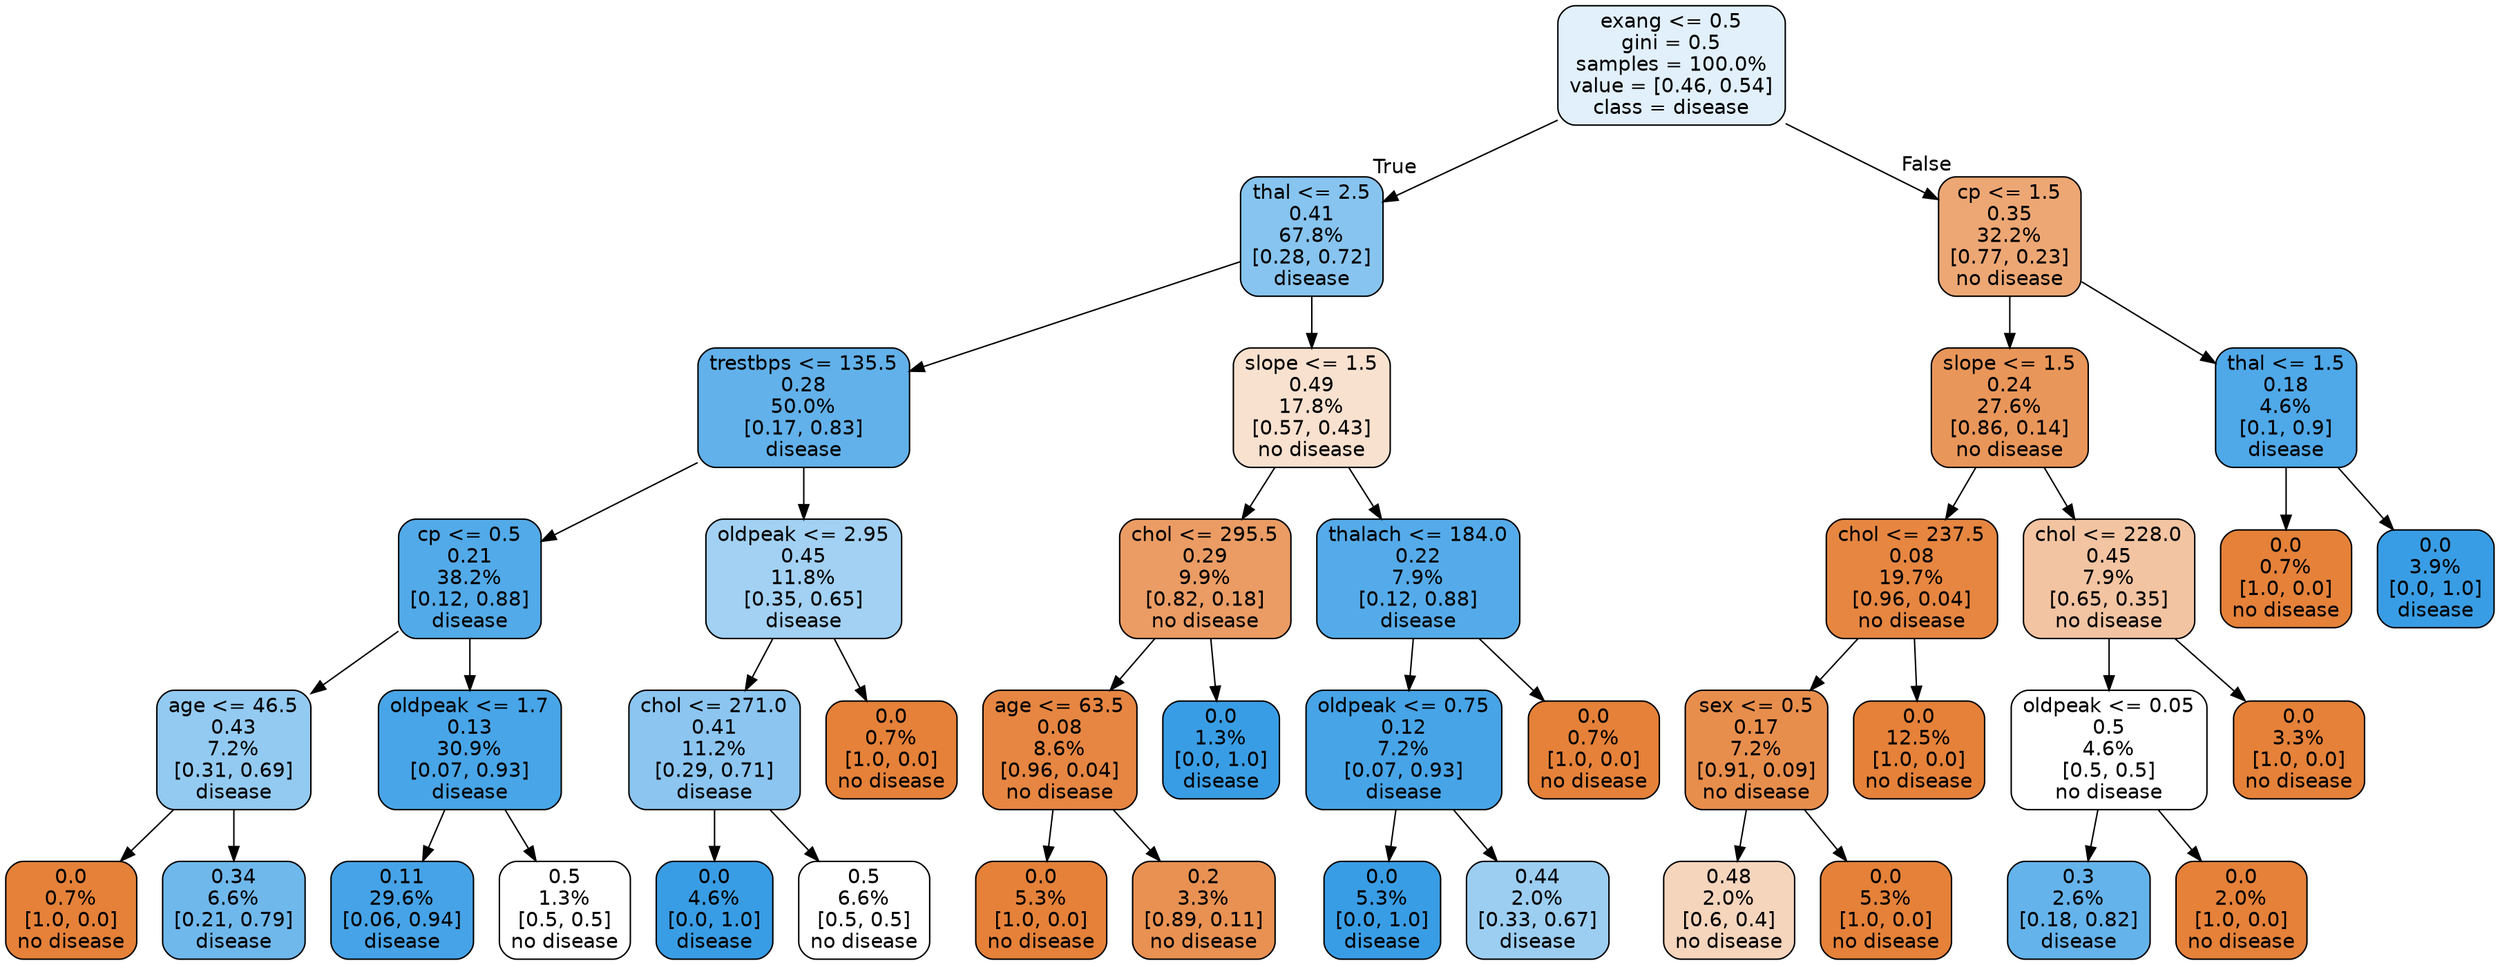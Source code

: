 digraph Tree {
node [shape=box, style="filled, rounded", color="black", fontname=helvetica] ;
edge [fontname=helvetica] ;
0 [label="exang <= 0.5\ngini = 0.5\nsamples = 100.0%\nvalue = [0.46, 0.54]\nclass = disease", fillcolor="#e1f0fb"] ;
1 [label="thal <= 2.5\n0.41\n67.8%\n[0.28, 0.72]\ndisease", fillcolor="#87c4ef"] ;
0 -> 1 [labeldistance=2.5, labelangle=45, headlabel="True"] ;
2 [label="trestbps <= 135.5\n0.28\n50.0%\n[0.17, 0.83]\ndisease", fillcolor="#62b1ea"] ;
1 -> 2 ;
3 [label="cp <= 0.5\n0.21\n38.2%\n[0.12, 0.88]\ndisease", fillcolor="#53aae8"] ;
2 -> 3 ;
4 [label="age <= 46.5\n0.43\n7.2%\n[0.31, 0.69]\ndisease", fillcolor="#93caf1"] ;
3 -> 4 ;
5 [label="0.0\n0.7%\n[1.0, 0.0]\nno disease", fillcolor="#e58139"] ;
4 -> 5 ;
6 [label="0.34\n6.6%\n[0.21, 0.79]\ndisease", fillcolor="#6fb8ec"] ;
4 -> 6 ;
7 [label="oldpeak <= 1.7\n0.13\n30.9%\n[0.07, 0.93]\ndisease", fillcolor="#48a5e7"] ;
3 -> 7 ;
8 [label="0.11\n29.6%\n[0.06, 0.94]\ndisease", fillcolor="#46a3e7"] ;
7 -> 8 ;
9 [label="0.5\n1.3%\n[0.5, 0.5]\nno disease", fillcolor="#ffffff"] ;
7 -> 9 ;
10 [label="oldpeak <= 2.95\n0.45\n11.8%\n[0.35, 0.65]\ndisease", fillcolor="#a2d1f3"] ;
2 -> 10 ;
11 [label="chol <= 271.0\n0.41\n11.2%\n[0.29, 0.71]\ndisease", fillcolor="#8bc5f0"] ;
10 -> 11 ;
12 [label="0.0\n4.6%\n[0.0, 1.0]\ndisease", fillcolor="#399de5"] ;
11 -> 12 ;
13 [label="0.5\n6.6%\n[0.5, 0.5]\nno disease", fillcolor="#ffffff"] ;
11 -> 13 ;
14 [label="0.0\n0.7%\n[1.0, 0.0]\nno disease", fillcolor="#e58139"] ;
10 -> 14 ;
15 [label="slope <= 1.5\n0.49\n17.8%\n[0.57, 0.43]\nno disease", fillcolor="#f9e1cf"] ;
1 -> 15 ;
16 [label="chol <= 295.5\n0.29\n9.9%\n[0.82, 0.18]\nno disease", fillcolor="#eb9c64"] ;
15 -> 16 ;
17 [label="age <= 63.5\n0.08\n8.6%\n[0.96, 0.04]\nno disease", fillcolor="#e68642"] ;
16 -> 17 ;
18 [label="0.0\n5.3%\n[1.0, 0.0]\nno disease", fillcolor="#e58139"] ;
17 -> 18 ;
19 [label="0.2\n3.3%\n[0.89, 0.11]\nno disease", fillcolor="#e89152"] ;
17 -> 19 ;
20 [label="0.0\n1.3%\n[0.0, 1.0]\ndisease", fillcolor="#399de5"] ;
16 -> 20 ;
21 [label="thalach <= 184.0\n0.22\n7.9%\n[0.12, 0.88]\ndisease", fillcolor="#55abe9"] ;
15 -> 21 ;
22 [label="oldpeak <= 0.75\n0.12\n7.2%\n[0.07, 0.93]\ndisease", fillcolor="#47a4e7"] ;
21 -> 22 ;
23 [label="0.0\n5.3%\n[0.0, 1.0]\ndisease", fillcolor="#399de5"] ;
22 -> 23 ;
24 [label="0.44\n2.0%\n[0.33, 0.67]\ndisease", fillcolor="#9ccef2"] ;
22 -> 24 ;
25 [label="0.0\n0.7%\n[1.0, 0.0]\nno disease", fillcolor="#e58139"] ;
21 -> 25 ;
26 [label="cp <= 1.5\n0.35\n32.2%\n[0.77, 0.23]\nno disease", fillcolor="#eda774"] ;
0 -> 26 [labeldistance=2.5, labelangle=-45, headlabel="False"] ;
27 [label="slope <= 1.5\n0.24\n27.6%\n[0.86, 0.14]\nno disease", fillcolor="#e9965a"] ;
26 -> 27 ;
28 [label="chol <= 237.5\n0.08\n19.7%\n[0.96, 0.04]\nno disease", fillcolor="#e68641"] ;
27 -> 28 ;
29 [label="sex <= 0.5\n0.17\n7.2%\n[0.91, 0.09]\nno disease", fillcolor="#e88e4d"] ;
28 -> 29 ;
30 [label="0.48\n2.0%\n[0.6, 0.4]\nno disease", fillcolor="#f6d5bd"] ;
29 -> 30 ;
31 [label="0.0\n5.3%\n[1.0, 0.0]\nno disease", fillcolor="#e58139"] ;
29 -> 31 ;
32 [label="0.0\n12.5%\n[1.0, 0.0]\nno disease", fillcolor="#e58139"] ;
28 -> 32 ;
33 [label="chol <= 228.0\n0.45\n7.9%\n[0.65, 0.35]\nno disease", fillcolor="#f3c4a2"] ;
27 -> 33 ;
34 [label="oldpeak <= 0.05\n0.5\n4.6%\n[0.5, 0.5]\nno disease", fillcolor="#ffffff"] ;
33 -> 34 ;
35 [label="0.3\n2.6%\n[0.18, 0.82]\ndisease", fillcolor="#65b3eb"] ;
34 -> 35 ;
36 [label="0.0\n2.0%\n[1.0, 0.0]\nno disease", fillcolor="#e58139"] ;
34 -> 36 ;
37 [label="0.0\n3.3%\n[1.0, 0.0]\nno disease", fillcolor="#e58139"] ;
33 -> 37 ;
38 [label="thal <= 1.5\n0.18\n4.6%\n[0.1, 0.9]\ndisease", fillcolor="#4fa8e8"] ;
26 -> 38 ;
39 [label="0.0\n0.7%\n[1.0, 0.0]\nno disease", fillcolor="#e58139"] ;
38 -> 39 ;
40 [label="0.0\n3.9%\n[0.0, 1.0]\ndisease", fillcolor="#399de5"] ;
38 -> 40 ;
}